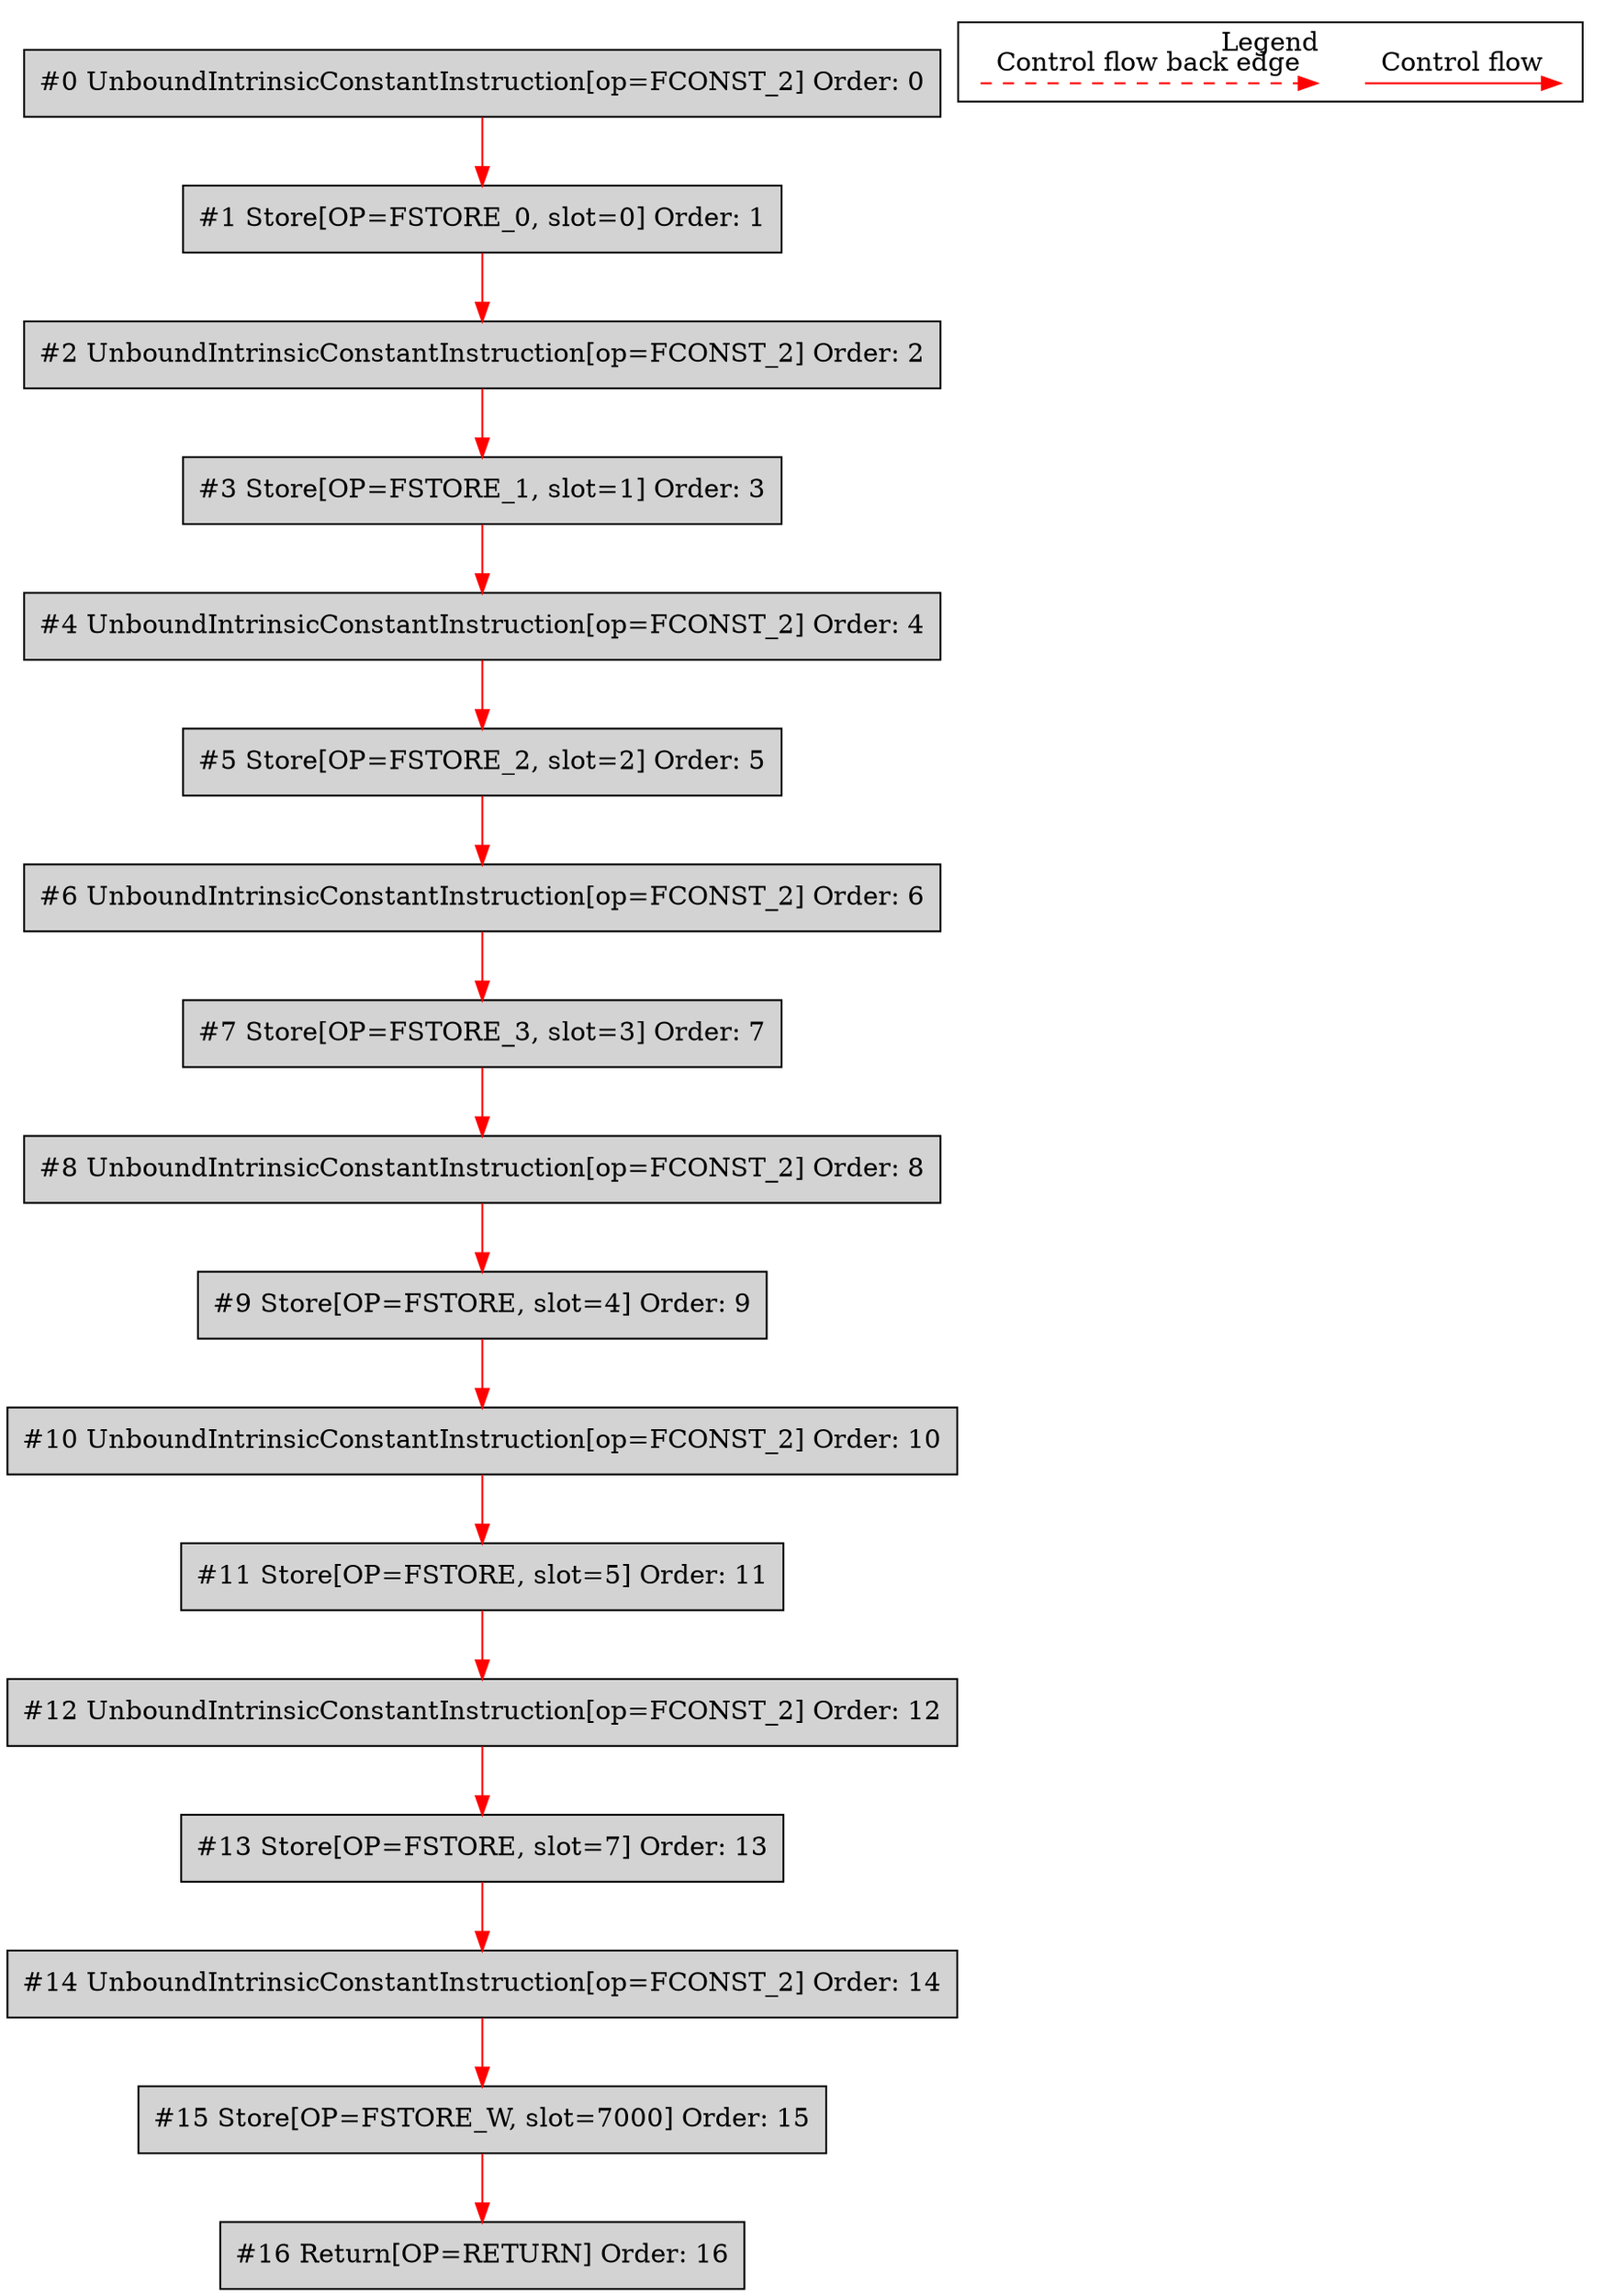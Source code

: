 digraph {
 node0[label="#0 UnboundIntrinsicConstantInstruction[op=FCONST_2] Order: 0", shape=box, fillcolor=lightgrey, style=filled];
 node1[label="#1 Store[OP=FSTORE_0, slot=0] Order: 1", shape=box, fillcolor=lightgrey, style=filled];
 node2[label="#2 UnboundIntrinsicConstantInstruction[op=FCONST_2] Order: 2", shape=box, fillcolor=lightgrey, style=filled];
 node3[label="#3 Store[OP=FSTORE_1, slot=1] Order: 3", shape=box, fillcolor=lightgrey, style=filled];
 node4[label="#4 UnboundIntrinsicConstantInstruction[op=FCONST_2] Order: 4", shape=box, fillcolor=lightgrey, style=filled];
 node5[label="#5 Store[OP=FSTORE_2, slot=2] Order: 5", shape=box, fillcolor=lightgrey, style=filled];
 node6[label="#6 UnboundIntrinsicConstantInstruction[op=FCONST_2] Order: 6", shape=box, fillcolor=lightgrey, style=filled];
 node7[label="#7 Store[OP=FSTORE_3, slot=3] Order: 7", shape=box, fillcolor=lightgrey, style=filled];
 node8[label="#8 UnboundIntrinsicConstantInstruction[op=FCONST_2] Order: 8", shape=box, fillcolor=lightgrey, style=filled];
 node9[label="#9 Store[OP=FSTORE, slot=4] Order: 9", shape=box, fillcolor=lightgrey, style=filled];
 node10[label="#10 UnboundIntrinsicConstantInstruction[op=FCONST_2] Order: 10", shape=box, fillcolor=lightgrey, style=filled];
 node11[label="#11 Store[OP=FSTORE, slot=5] Order: 11", shape=box, fillcolor=lightgrey, style=filled];
 node12[label="#12 UnboundIntrinsicConstantInstruction[op=FCONST_2] Order: 12", shape=box, fillcolor=lightgrey, style=filled];
 node13[label="#13 Store[OP=FSTORE, slot=7] Order: 13", shape=box, fillcolor=lightgrey, style=filled];
 node14[label="#14 UnboundIntrinsicConstantInstruction[op=FCONST_2] Order: 14", shape=box, fillcolor=lightgrey, style=filled];
 node15[label="#15 Store[OP=FSTORE_W, slot=7000] Order: 15", shape=box, fillcolor=lightgrey, style=filled];
 node16[label="#16 Return[OP=RETURN] Order: 16", shape=box, fillcolor=lightgrey, style=filled];
 node0 -> node1[color=red];
 node1 -> node2[color=red];
 node2 -> node3[color=red];
 node3 -> node4[color=red];
 node4 -> node5[color=red];
 node5 -> node6[color=red];
 node6 -> node7[color=red];
 node7 -> node8[color=red];
 node8 -> node9[color=red];
 node9 -> node10[color=red];
 node10 -> node11[color=red];
 node11 -> node12[color=red];
 node12 -> node13[color=red];
 node13 -> node14[color=red];
 node14 -> node15[color=red];
 node15 -> node16[color=red];
 subgraph cluster_000 {
  label = "Legend";
  node [shape=point]
  {
   rank=same;
   c0 [style = invis];
   c1 [style = invis];
   c2 [style = invis];
   c3 [style = invis];
  }
  c0 -> c1 [label="Control flow", style=solid, color=red]
  c2 -> c3 [label="Control flow back edge", style=dashed, color=red]
 }

}
